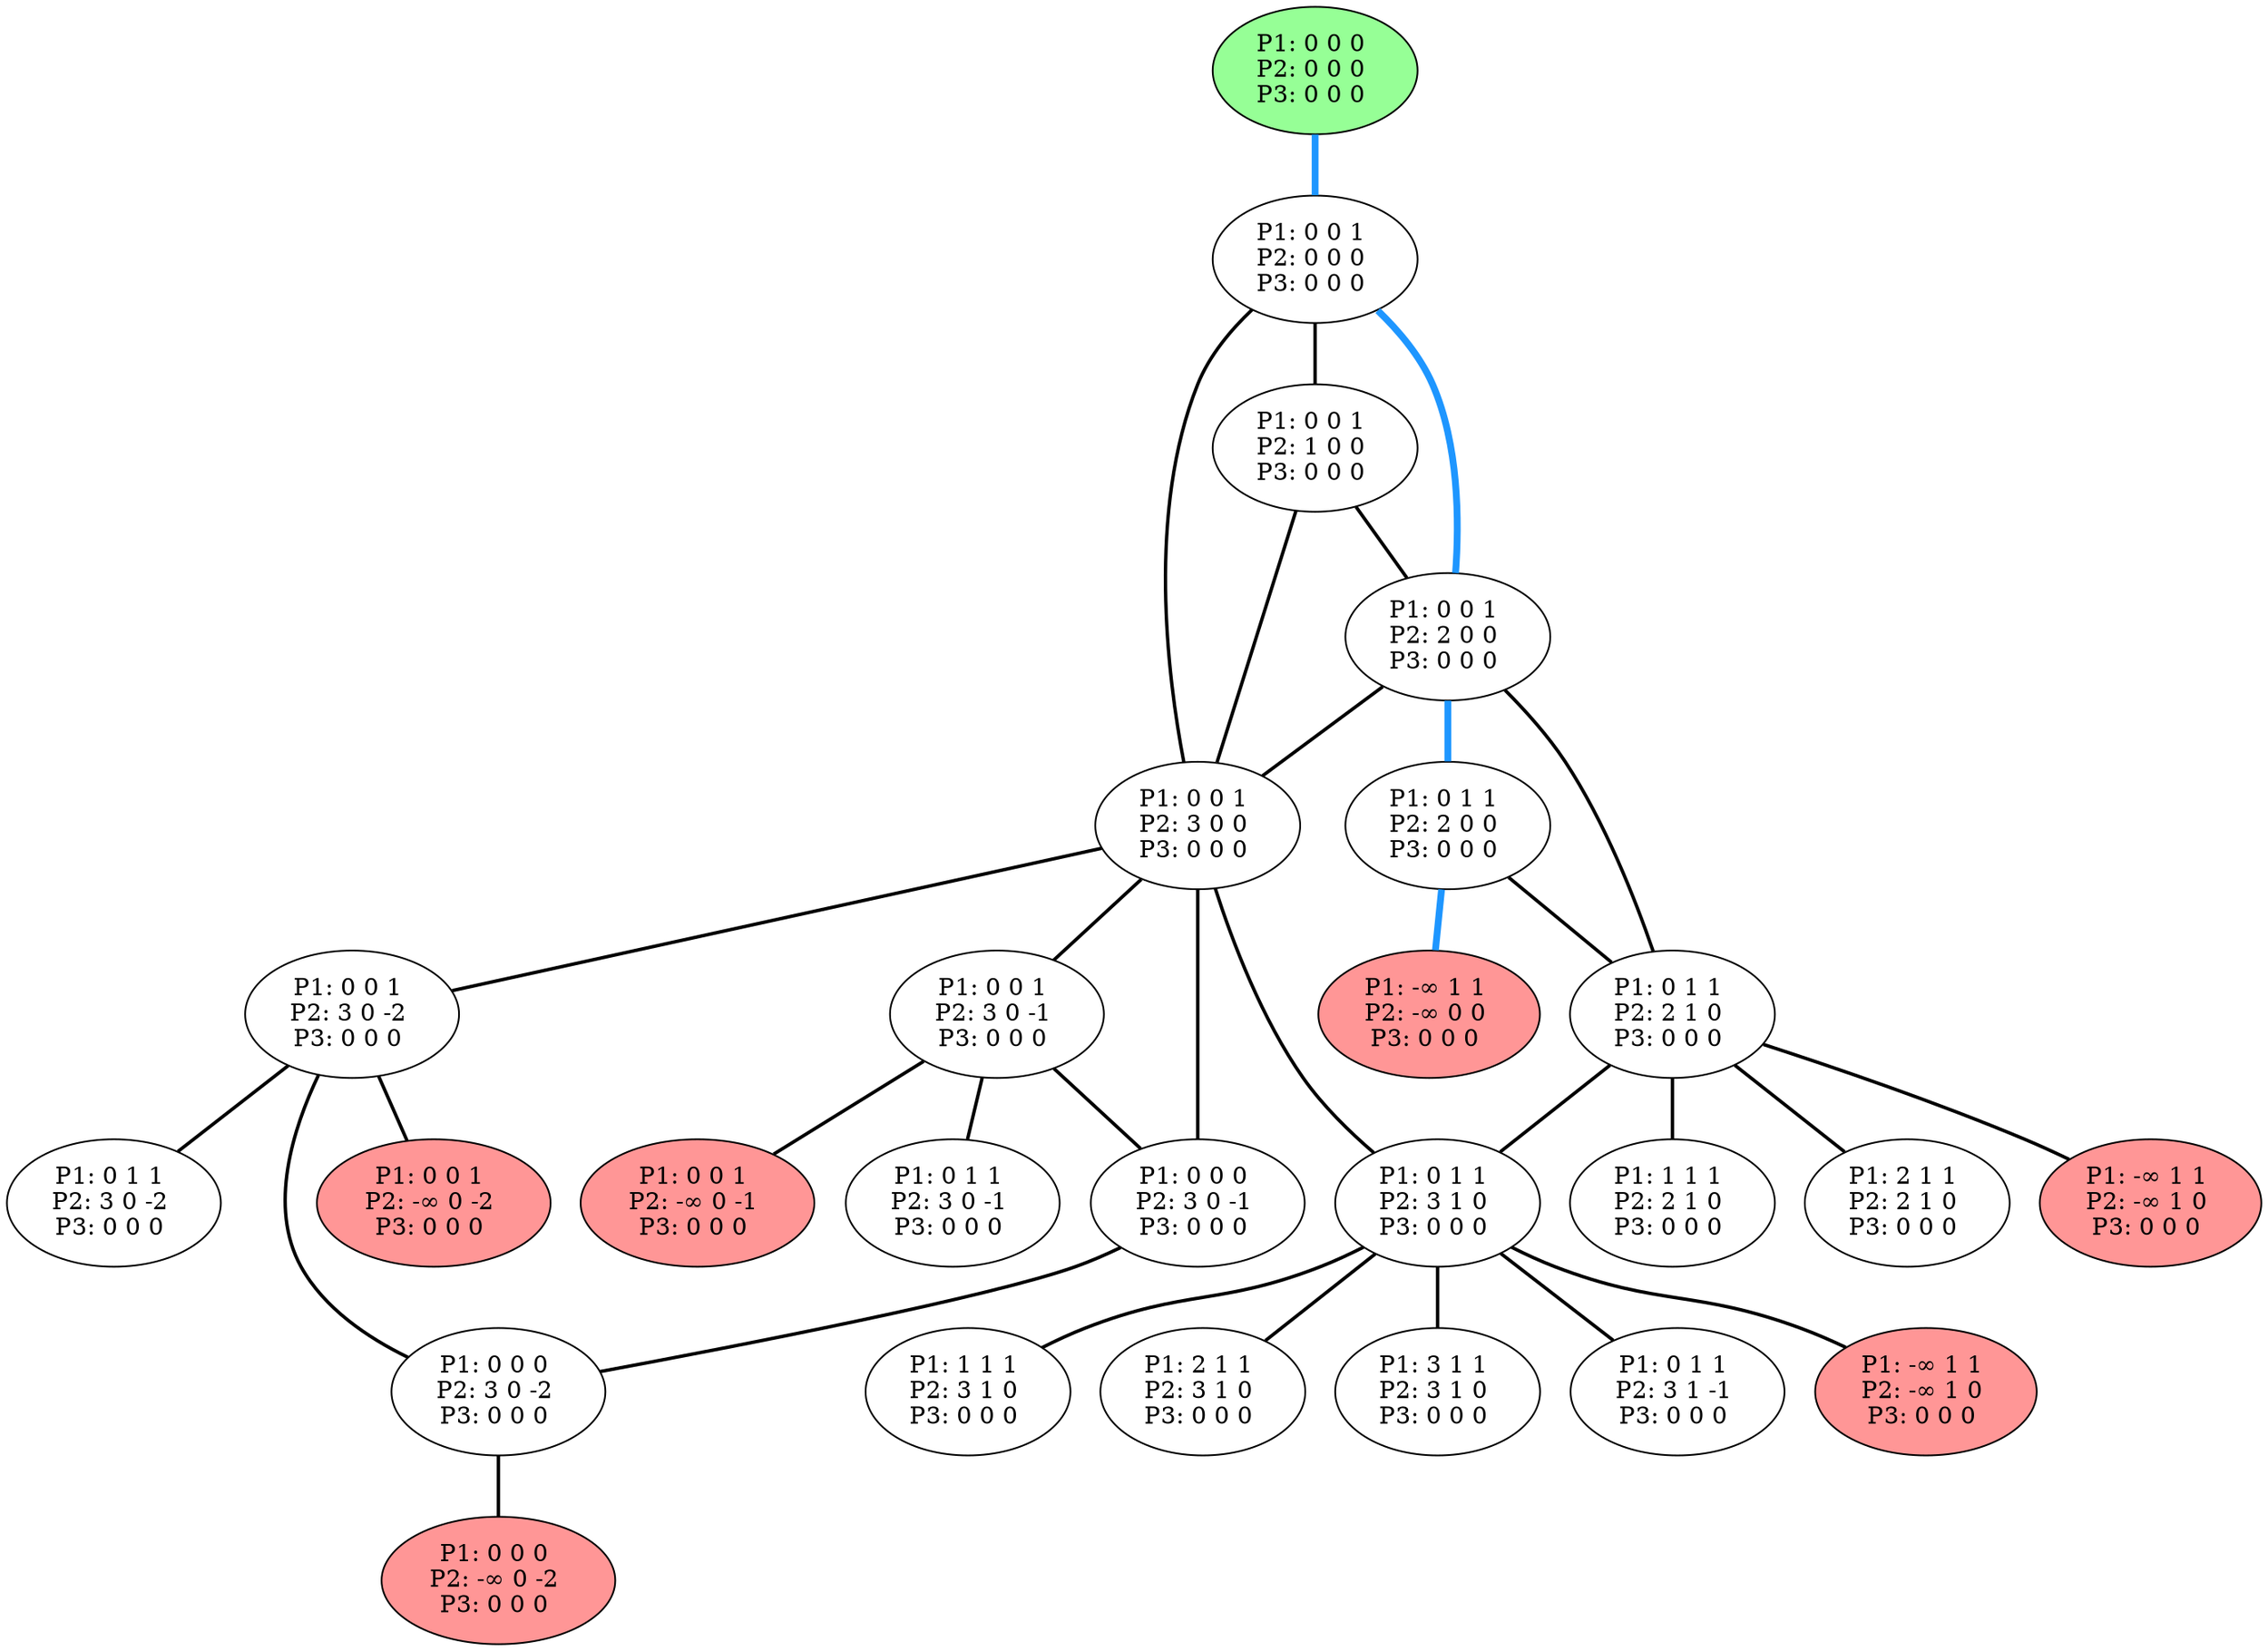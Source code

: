 graph G {
color = "black"
0 [label = "P1: 0 0 0 
P2: 0 0 0 
P3: 0 0 0 
",  style="filled", fillcolor = "#96FF96"];
1 [label = "P1: 0 0 1 
P2: 0 0 0 
P3: 0 0 0 
"];
2 [label = "P1: 0 0 1 
P2: 1 0 0 
P3: 0 0 0 
"];
3 [label = "P1: 0 0 1 
P2: 2 0 0 
P3: 0 0 0 
"];
4 [label = "P1: 0 0 1 
P2: 3 0 0 
P3: 0 0 0 
"];
5 [label = "P1: 0 1 1 
P2: 2 0 0 
P3: 0 0 0 
"];
55 [label = "P1: -∞ 1 1 
P2: -∞ 0 0 
P3: 0 0 0 
",  style="filled", fillcolor = "#FF9696"];
6 [label = "P1: 0 1 1 
P2: 2 1 0 
P3: 0 0 0 
"];
66 [label = "P1: -∞ 1 1 
P2: -∞ 1 0 
P3: 0 0 0 
",  style="filled", fillcolor = "#FF9696"];
7 [label = "P1: 0 0 1 
P2: 3 0 -1 
P3: 0 0 0 
"];
77 [label = "P1: 0 0 1 
P2: -∞ 0 -1 
P3: 0 0 0 
",  style="filled", fillcolor = "#FF9696"];
8 [label = "P1: 0 0 1 
P2: 3 0 -2 
P3: 0 0 0 
"];
88 [label = "P1: 0 0 1 
P2: -∞ 0 -2 
P3: 0 0 0 
",  style="filled", fillcolor = "#FF9696"];
9 [label = "P1: 0 1 1 
P2: 3 1 0 
P3: 0 0 0 
"];
99 [label = "P1: -∞ 1 1 
P2: -∞ 1 0 
P3: 0 0 0 
",  style="filled", fillcolor = "#FF9696"];
10 [label = "P1: 0 0 0 
P2: 3 0 -1 
P3: 0 0 0 
"];
11 [label = "P1: 1 1 1 
P2: 2 1 0 
P3: 0 0 0 
"];
12 [label = "P1: 2 1 1 
P2: 2 1 0 
P3: 0 0 0 
"];
13 [label = "P1: 0 1 1 
P2: 3 0 -1 
P3: 0 0 0 
"];
14 [label = "P1: 0 1 1 
P2: 3 0 -2 
P3: 0 0 0 
"];
15 [label = "P1: 0 0 0 
P2: 3 0 -2 
P3: 0 0 0 
"];
1515 [label = "P1: 0 0 0 
P2: -∞ 0 -2 
P3: 0 0 0 
",  style="filled", fillcolor = "#FF9696"];
16 [label = "P1: 1 1 1 
P2: 3 1 0 
P3: 0 0 0 
"];
17 [label = "P1: 2 1 1 
P2: 3 1 0 
P3: 0 0 0 
"];
18 [label = "P1: 3 1 1 
P2: 3 1 0 
P3: 0 0 0 
"];
19 [label = "P1: 0 1 1 
P2: 3 1 -1 
P3: 0 0 0 
"];
edge [style=bold];
0 -- 1 [color="#1E96FF", penwidth=4.0];

1 -- 2 [color=black];
1 -- 3 [color="#1E96FF", penwidth=4.0];
1 -- 4 [color=black];

2 -- 3 [color=black];
2 -- 4 [color=black];

3 -- 5 [color="#1E96FF", penwidth=4.0];
3 -- 4 [color=black];
3 -- 6 [color=black];

4 -- 7 [color=black];
4 -- 8 [color=black];
4 -- 9 [color=black];
4 -- 10 [color=black];

5 -- 6 [color=black];

5 -- 55 [color="#1E96FF", penwidth=4.0];
6 -- 11 [color=black];
6 -- 12 [color=black];
6 -- 9 [color=black];

6 -- 66 [color=black];
7 -- 13 [color=black];
7 -- 10 [color=black];

7 -- 77 [color=black];
8 -- 14 [color=black];
8 -- 15 [color=black];

8 -- 88 [color=black];
9 -- 16 [color=black];
9 -- 17 [color=black];
9 -- 18 [color=black];
9 -- 19 [color=black];

9 -- 99 [color=black];
10 -- 15 [color=black];






15 -- 1515 [color=black];




}
